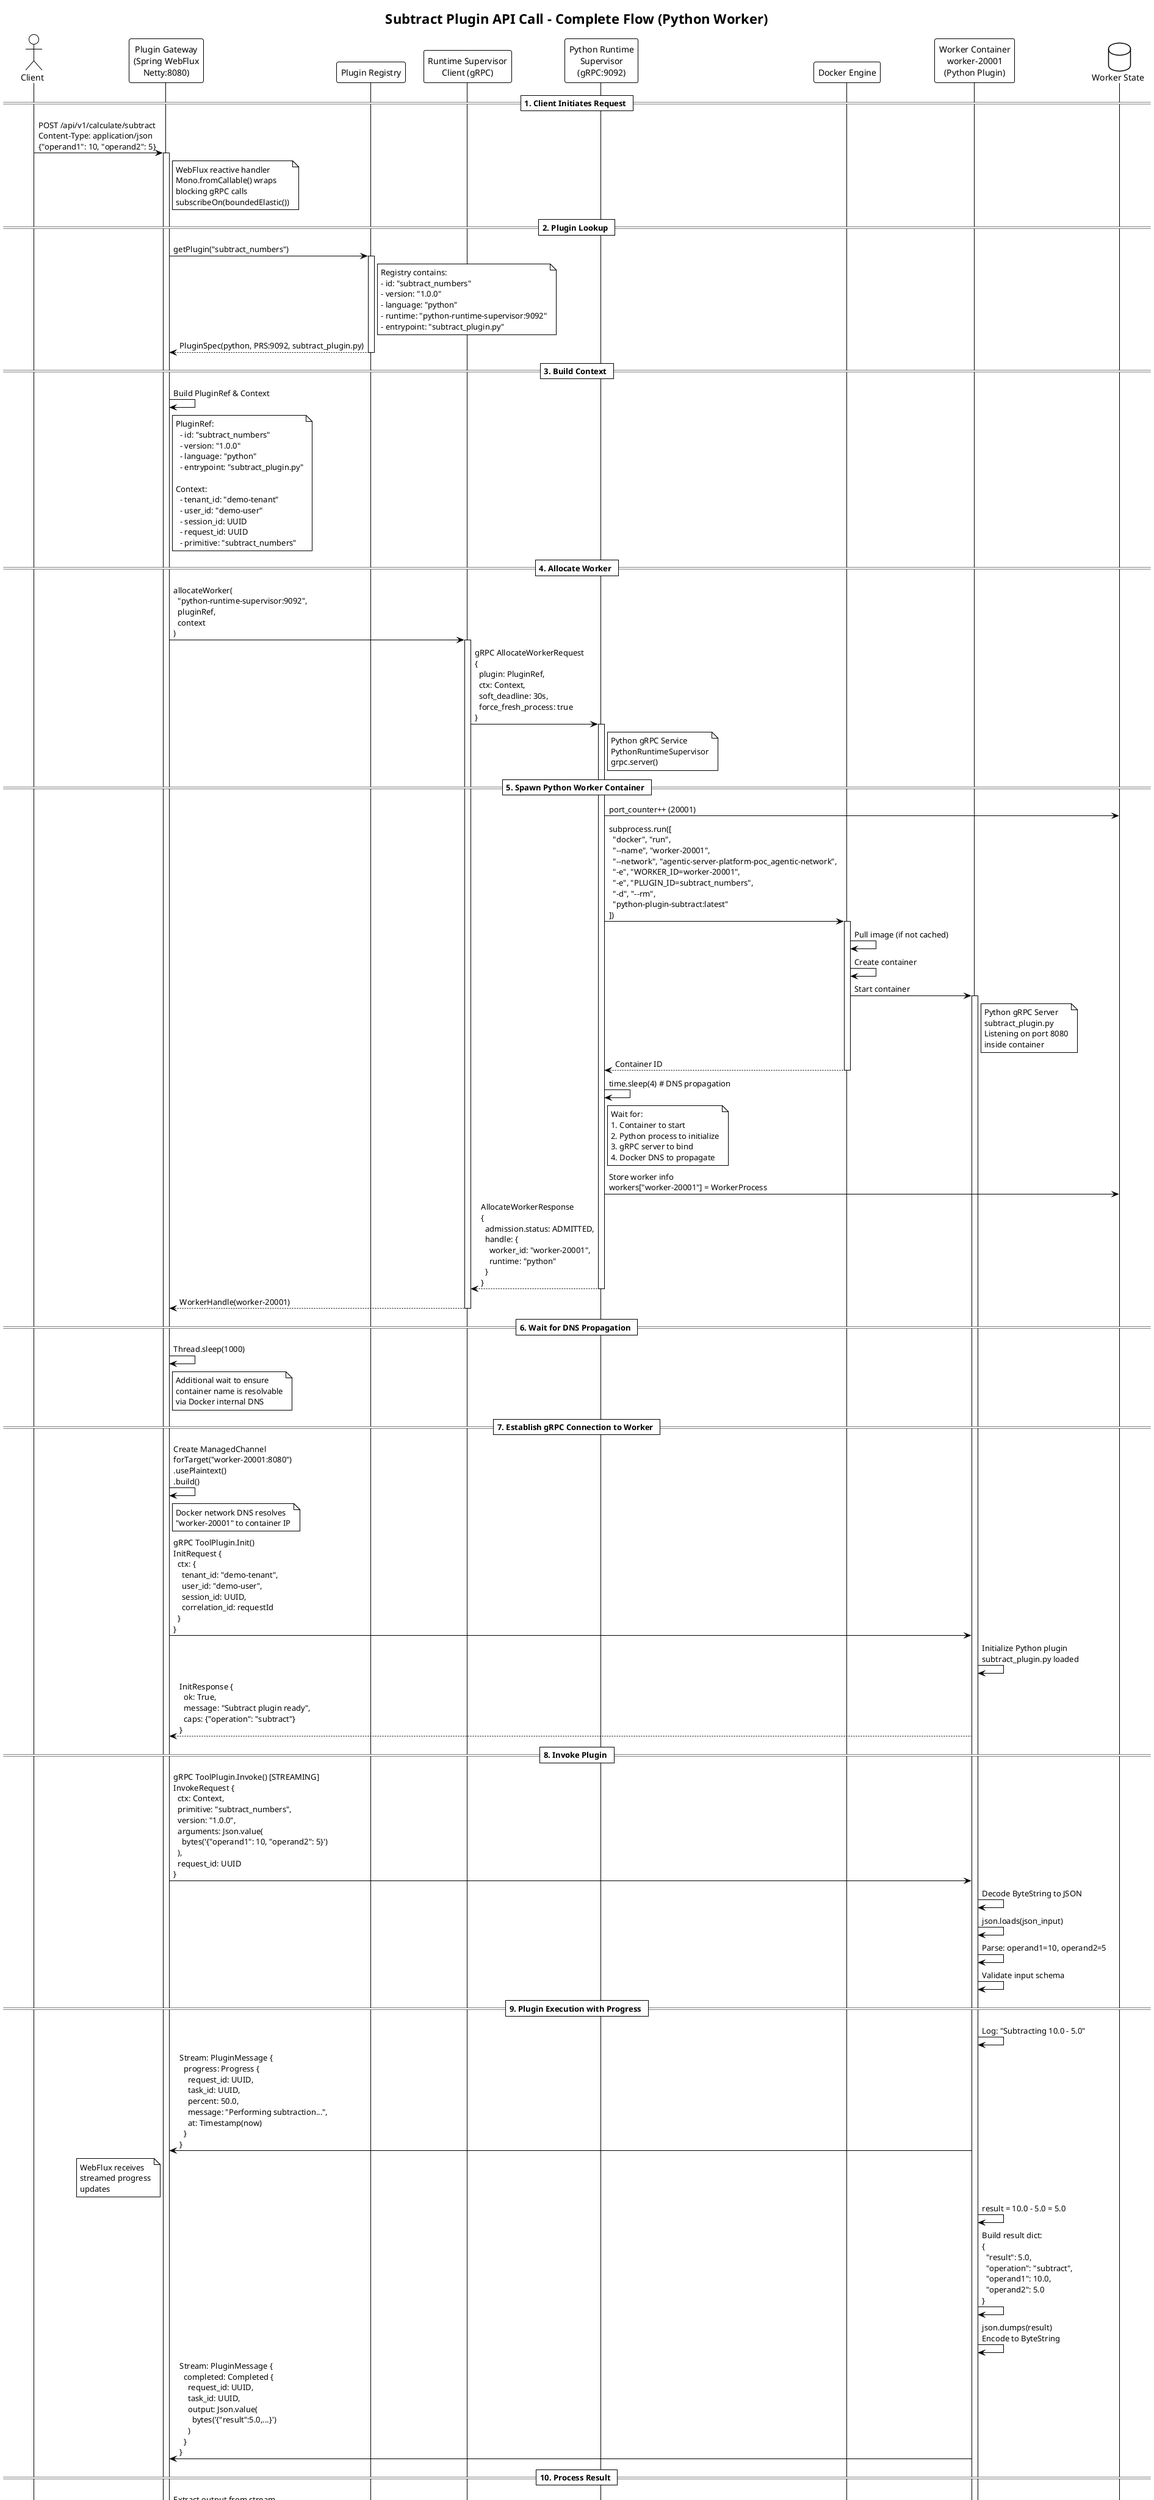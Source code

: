 @startuml Subtract Plugin API Flow (Python)
!theme plain
title Subtract Plugin API Call - Complete Flow (Python Worker)

actor Client
participant "Plugin Gateway\n(Spring WebFlux\nNetty:8080)" as Gateway
participant "Plugin Registry" as Registry
participant "Runtime Supervisor\nClient (gRPC)" as RSClient
participant "Python Runtime\nSupervisor\n(gRPC:9092)" as PRS
participant "Docker Engine" as Docker
participant "Worker Container\nworker-20001\n(Python Plugin)" as Worker
database "Worker State" as State

== 1. Client Initiates Request ==
Client -> Gateway: POST /api/v1/calculate/subtract\nContent-Type: application/json\n{"operand1": 10, "operand2": 5}
activate Gateway
note right of Gateway
  WebFlux reactive handler
  Mono.fromCallable() wraps
  blocking gRPC calls
  subscribeOn(boundedElastic())
end note

== 2. Plugin Lookup ==
Gateway -> Registry: getPlugin("subtract_numbers")
activate Registry
note right of Registry
  Registry contains:
  - id: "subtract_numbers"
  - version: "1.0.0"
  - language: "python"
  - runtime: "python-runtime-supervisor:9092"
  - entrypoint: "subtract_plugin.py"
end note
Registry --> Gateway: PluginSpec(python, PRS:9092, subtract_plugin.py)
deactivate Registry

== 3. Build Context ==
Gateway -> Gateway: Build PluginRef & Context
note right of Gateway
  PluginRef:
    - id: "subtract_numbers"
    - version: "1.0.0"
    - language: "python"
    - entrypoint: "subtract_plugin.py"
  
  Context:
    - tenant_id: "demo-tenant"
    - user_id: "demo-user"
    - session_id: UUID
    - request_id: UUID
    - primitive: "subtract_numbers"
end note

== 4. Allocate Worker ==
Gateway -> RSClient: allocateWorker(\n  "python-runtime-supervisor:9092",\n  pluginRef,\n  context\n)
activate RSClient

RSClient -> PRS: gRPC AllocateWorkerRequest\n{\n  plugin: PluginRef,\n  ctx: Context,\n  soft_deadline: 30s,\n  force_fresh_process: true\n}
activate PRS
note right of PRS
  Python gRPC Service
  PythonRuntimeSupervisor
  grpc.server()
end note

== 5. Spawn Python Worker Container ==
PRS -> State: port_counter++ (20001)
PRS -> Docker: subprocess.run([\n  "docker", "run",\n  "--name", "worker-20001",\n  "--network", "agentic-server-platform-poc_agentic-network",\n  "-e", "WORKER_ID=worker-20001",\n  "-e", "PLUGIN_ID=subtract_numbers",\n  "-d", "--rm",\n  "python-plugin-subtract:latest"\n])
activate Docker
Docker -> Docker: Pull image (if not cached)
Docker -> Docker: Create container
Docker -> Worker: Start container
activate Worker
note right of Worker
  Python gRPC Server
  subtract_plugin.py
  Listening on port 8080
  inside container
end note
Docker --> PRS: Container ID
deactivate Docker

PRS -> PRS: time.sleep(4) # DNS propagation
note right of PRS
  Wait for:
  1. Container to start
  2. Python process to initialize
  3. gRPC server to bind
  4. Docker DNS to propagate
end note

PRS -> State: Store worker info\nworkers["worker-20001"] = WorkerProcess

PRS --> RSClient: AllocateWorkerResponse\n{\n  admission.status: ADMITTED,\n  handle: {\n    worker_id: "worker-20001",\n    runtime: "python"\n  }\n}
deactivate PRS

RSClient --> Gateway: WorkerHandle(worker-20001)
deactivate RSClient

== 6. Wait for DNS Propagation ==
Gateway -> Gateway: Thread.sleep(1000)
note right of Gateway
  Additional wait to ensure
  container name is resolvable
  via Docker internal DNS
end note

== 7. Establish gRPC Connection to Worker ==
Gateway -> Gateway: Create ManagedChannel\nforTarget("worker-20001:8080")\n.usePlaintext()\n.build()
note right of Gateway
  Docker network DNS resolves
  "worker-20001" to container IP
end note

Gateway -> Worker: gRPC ToolPlugin.Init()\nInitRequest {\n  ctx: {\n    tenant_id: "demo-tenant",\n    user_id: "demo-user",\n    session_id: UUID,\n    correlation_id: requestId\n  }\n}
Worker -> Worker: Initialize Python plugin\nsubtract_plugin.py loaded
Worker --> Gateway: InitResponse {\n  ok: True,\n  message: "Subtract plugin ready",\n  caps: {"operation": "subtract"}\n}

== 8. Invoke Plugin ==
Gateway -> Worker: gRPC ToolPlugin.Invoke() [STREAMING]\nInvokeRequest {\n  ctx: Context,\n  primitive: "subtract_numbers",\n  version: "1.0.0",\n  arguments: Json.value(\n    bytes('{"operand1": 10, "operand2": 5}')\n  ),\n  request_id: UUID\n}

Worker -> Worker: Decode ByteString to JSON
Worker -> Worker: json.loads(json_input)
Worker -> Worker: Parse: operand1=10, operand2=5
Worker -> Worker: Validate input schema

== 9. Plugin Execution with Progress ==
Worker -> Worker: Log: "Subtracting 10.0 - 5.0"
Worker -> Gateway: Stream: PluginMessage {\n  progress: Progress {\n    request_id: UUID,\n    task_id: UUID,\n    percent: 50.0,\n    message: "Performing subtraction...",\n    at: Timestamp(now)\n  }\n}
note left of Gateway
  WebFlux receives
  streamed progress
  updates
end note

Worker -> Worker: result = 10.0 - 5.0 = 5.0

Worker -> Worker: Build result dict:\n{\n  "result": 5.0,\n  "operation": "subtract",\n  "operand1": 10.0,\n  "operand2": 5.0\n}

Worker -> Worker: json.dumps(result)\nEncode to ByteString

Worker -> Gateway: Stream: PluginMessage {\n  completed: Completed {\n    request_id: UUID,\n    task_id: UUID,\n    output: Json.value(\n      bytes('{"result":5.0,...}')\n    )\n  }\n}

== 10. Process Result ==
Gateway -> Gateway: Extract output from stream
Gateway -> Gateway: output.getValue().toStringUtf8()
Gateway -> Gateway: objectMapper.readValue(\n  jsonOutput,\n  CalculationResult.class\n)
Gateway -> Gateway: Validate output schema
note right of Gateway
  Result:
  - result: 5.0
  - operation: "subtract"
  - operand1: 10.0
  - operand2: 5.0
end note

== 11. Close gRPC Channel ==
Gateway -> Worker: Close gRPC channel
Gateway -> Gateway: channel.shutdown()\n.awaitTermination(5, SECONDS)
note right of Gateway
  Graceful shutdown:
  1. Stop accepting requests
  2. Wait for in-flight RPCs
  3. Close connection
  4. Release resources
end note

== 12. Release Worker ==
Gateway -> RSClient: releaseWorker(\n  "python-runtime-supervisor:9092",\n  "worker-20001",\n  "execution_complete"\n)
activate RSClient

RSClient -> PRS: gRPC ReleaseWorkerRequest {\n  worker_id: "worker-20001",\n  reason: "execution_complete"\n}
activate PRS

PRS -> State: worker = workers.pop("worker-20001")
note right of PRS
  Remove from active
  worker tracking
end note

== 13. Destroy Worker Container ==
PRS -> Docker: subprocess.run([\n  "docker", "stop",\n  "worker-20001"\n], timeout=10)
activate Docker
Docker -> Worker: Send SIGTERM
deactivate Worker
note right of Worker
  Container gracefully
  shuts down
end note
Docker -> Docker: Wait for shutdown (max 10s)
Docker -> Docker: Auto-remove (--rm flag)
note right of Docker
  Container completely
  removed from system
  No cleanup needed
end note
Docker --> PRS: Exit code 0
deactivate Docker

PRS -> PRS: Log: "Worker worker-20001 stopped"

PRS --> RSClient: ReleaseWorkerResponse {\n  stats: {}\n}
deactivate PRS

RSClient --> Gateway: Success
deactivate RSClient

== 14. Return Result to Client ==
Gateway -> Gateway: Mono.fromCallable() completes
Gateway -> Gateway: Reactor publishes result
Gateway --> Client: HTTP 200 OK\nContent-Type: application/json\n{\n  "result": 5.0,\n  "operation": "subtract",\n  "operand1": 10.0,\n  "operand2": 5.0\n}
deactivate Gateway

note over Client, Worker
  **Complete Lifecycle Summary**
  
  Phase 1: Allocation (4-5s)
    - Worker spawn: ~4s
    - DNS wait: ~1s
  
  Phase 2: Execution (100-200ms)
    - Init: ~20ms
    - Invoke: ~80ms
    - Progress streaming
  
  Phase 3: Cleanup (~1s)
    - Channel close: ~100ms
    - Container stop: ~500ms
    - Auto-remove: ~100ms
  
  **Total**: ~5-7 seconds (ephemeral mode)
  
  **Isolation**: Complete
    - Separate container per request
    - No shared state
    - Independent crash domain
    - Auto-cleanup on exit
end note

@enduml


